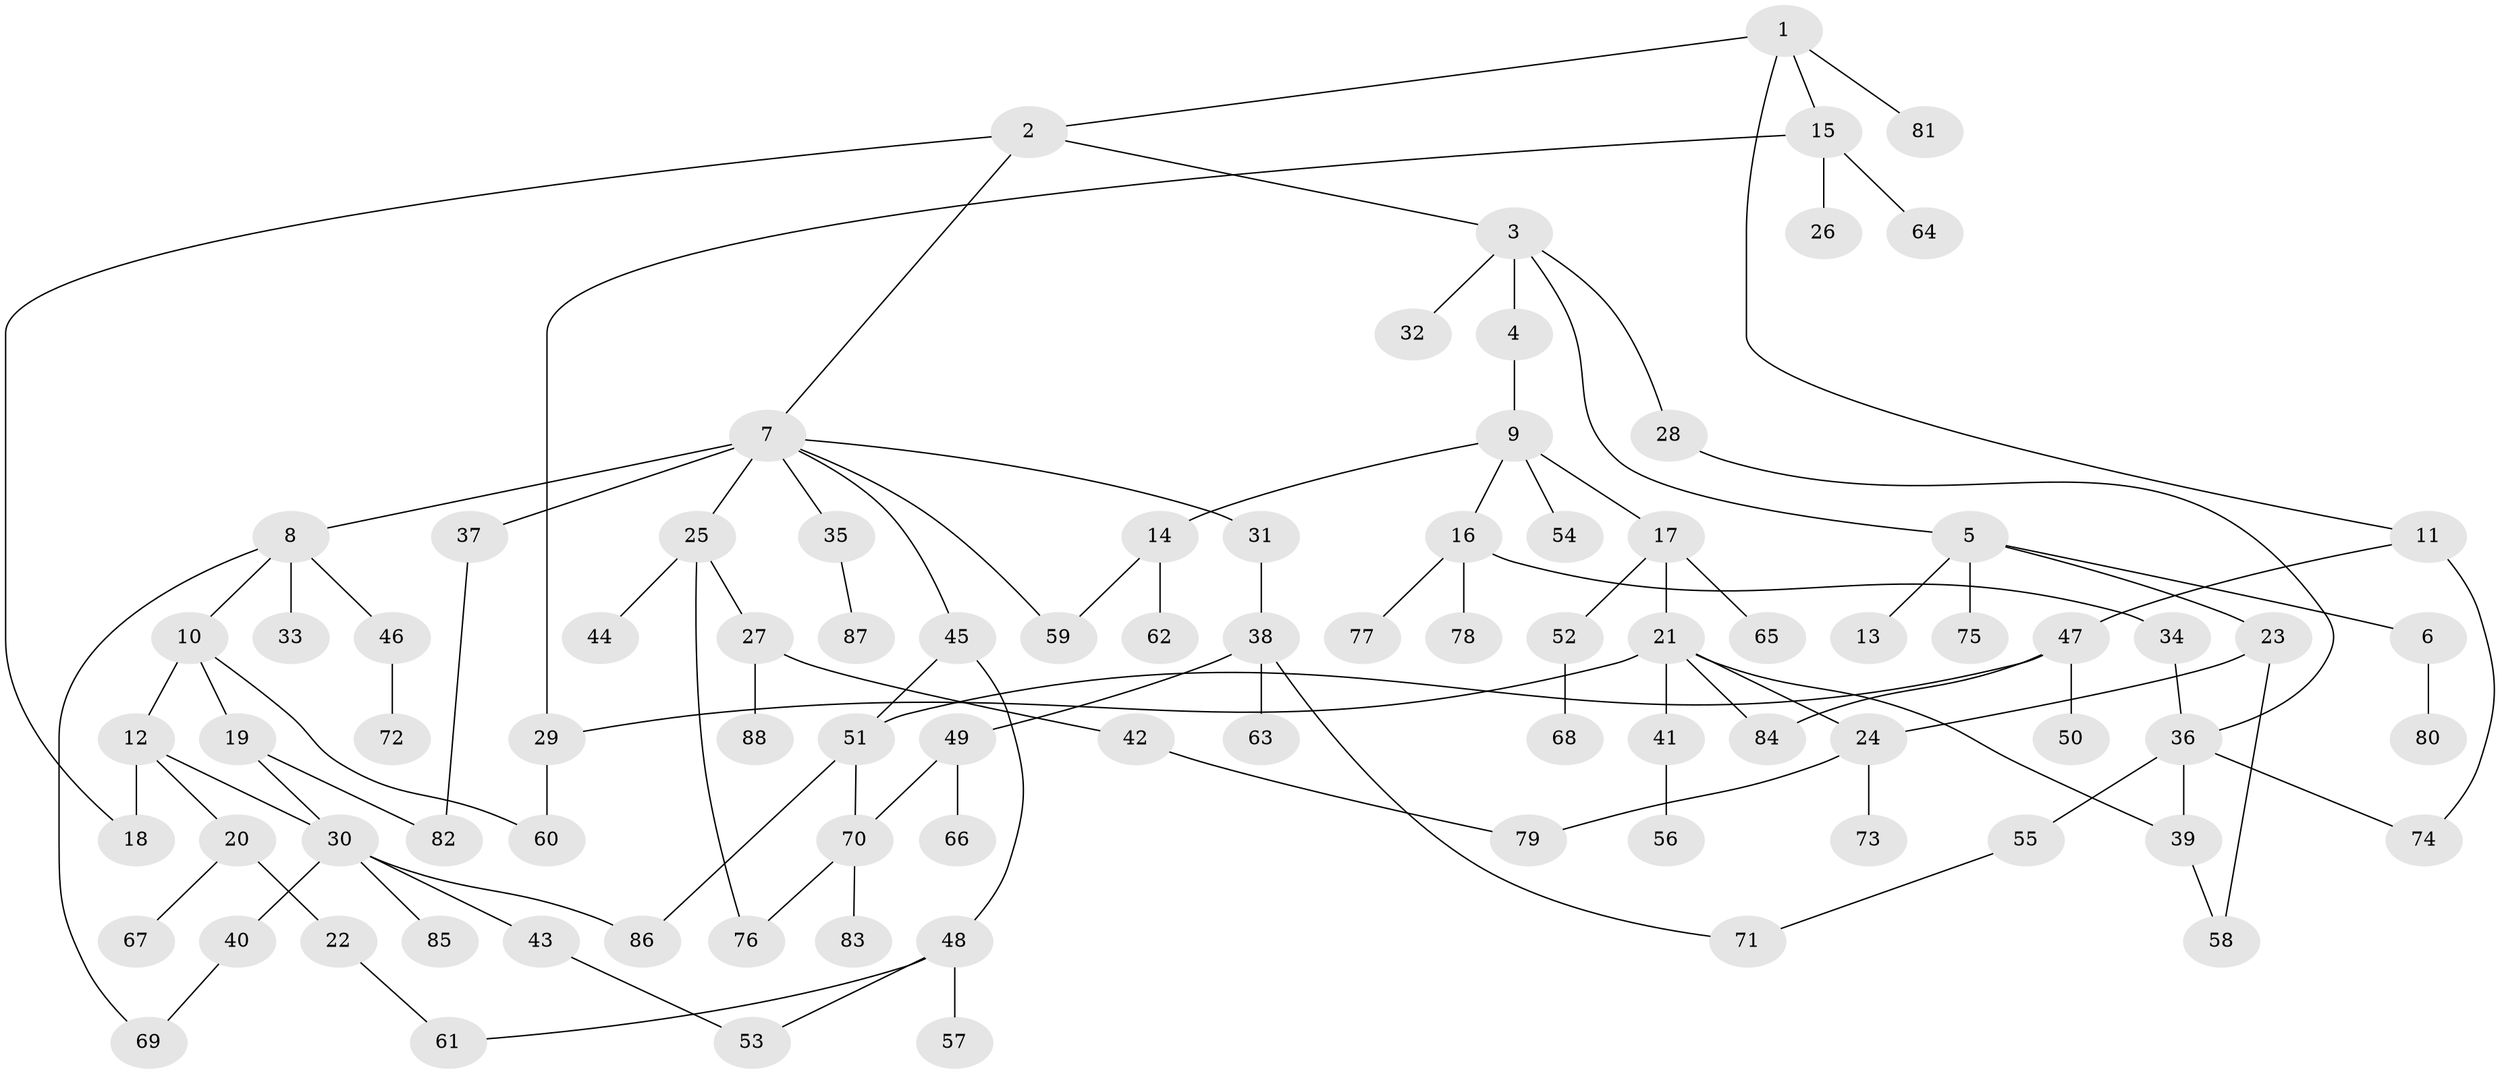 // Generated by graph-tools (version 1.1) at 2025/42/03/09/25 04:42:50]
// undirected, 88 vertices, 108 edges
graph export_dot {
graph [start="1"]
  node [color=gray90,style=filled];
  1;
  2;
  3;
  4;
  5;
  6;
  7;
  8;
  9;
  10;
  11;
  12;
  13;
  14;
  15;
  16;
  17;
  18;
  19;
  20;
  21;
  22;
  23;
  24;
  25;
  26;
  27;
  28;
  29;
  30;
  31;
  32;
  33;
  34;
  35;
  36;
  37;
  38;
  39;
  40;
  41;
  42;
  43;
  44;
  45;
  46;
  47;
  48;
  49;
  50;
  51;
  52;
  53;
  54;
  55;
  56;
  57;
  58;
  59;
  60;
  61;
  62;
  63;
  64;
  65;
  66;
  67;
  68;
  69;
  70;
  71;
  72;
  73;
  74;
  75;
  76;
  77;
  78;
  79;
  80;
  81;
  82;
  83;
  84;
  85;
  86;
  87;
  88;
  1 -- 2;
  1 -- 11;
  1 -- 15;
  1 -- 81;
  2 -- 3;
  2 -- 7;
  2 -- 18;
  3 -- 4;
  3 -- 5;
  3 -- 28;
  3 -- 32;
  4 -- 9;
  5 -- 6;
  5 -- 13;
  5 -- 23;
  5 -- 75;
  6 -- 80;
  7 -- 8;
  7 -- 25;
  7 -- 31;
  7 -- 35;
  7 -- 37;
  7 -- 45;
  7 -- 59;
  8 -- 10;
  8 -- 33;
  8 -- 46;
  8 -- 69;
  9 -- 14;
  9 -- 16;
  9 -- 17;
  9 -- 54;
  10 -- 12;
  10 -- 19;
  10 -- 60;
  11 -- 47;
  11 -- 74;
  12 -- 20;
  12 -- 30;
  12 -- 18;
  14 -- 59;
  14 -- 62;
  15 -- 26;
  15 -- 64;
  15 -- 29;
  16 -- 34;
  16 -- 77;
  16 -- 78;
  17 -- 21;
  17 -- 52;
  17 -- 65;
  19 -- 30;
  19 -- 82;
  20 -- 22;
  20 -- 67;
  21 -- 29;
  21 -- 39;
  21 -- 41;
  21 -- 24;
  21 -- 84;
  22 -- 61;
  23 -- 24;
  23 -- 58;
  24 -- 73;
  24 -- 79;
  25 -- 27;
  25 -- 44;
  25 -- 76;
  27 -- 42;
  27 -- 88;
  28 -- 36;
  29 -- 60;
  30 -- 40;
  30 -- 43;
  30 -- 85;
  30 -- 86;
  31 -- 38;
  34 -- 36;
  35 -- 87;
  36 -- 55;
  36 -- 74;
  36 -- 39;
  37 -- 82;
  38 -- 49;
  38 -- 63;
  38 -- 71;
  39 -- 58;
  40 -- 69;
  41 -- 56;
  42 -- 79;
  43 -- 53;
  45 -- 48;
  45 -- 51;
  46 -- 72;
  47 -- 50;
  47 -- 84;
  47 -- 51;
  48 -- 57;
  48 -- 61;
  48 -- 53;
  49 -- 66;
  49 -- 70;
  51 -- 70;
  51 -- 86;
  52 -- 68;
  55 -- 71;
  70 -- 76;
  70 -- 83;
}
